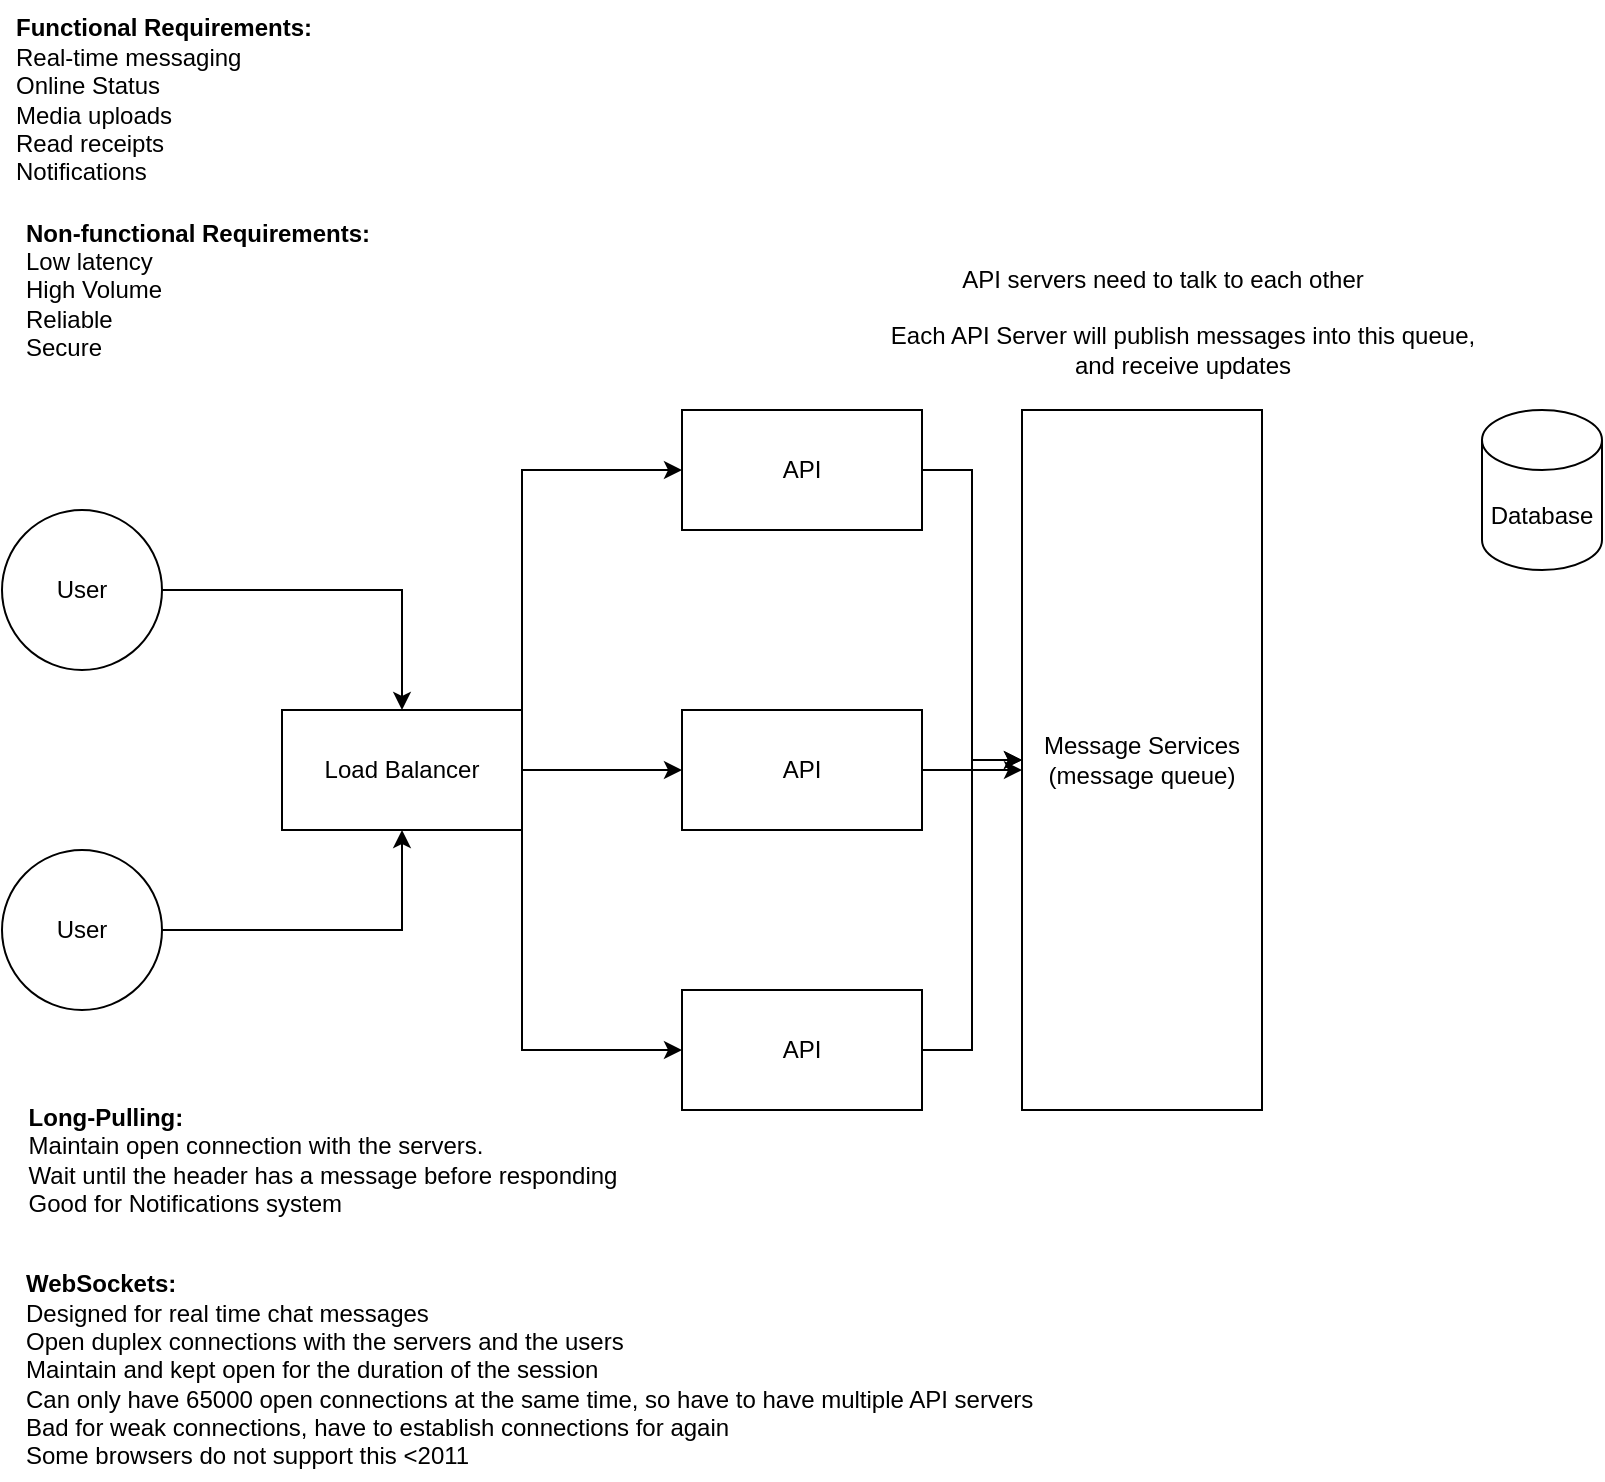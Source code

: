 <mxfile version="20.2.3" type="github">
  <diagram id="Zi-IdDZvf-XGHymGtbge" name="Page-1">
    <mxGraphModel dx="914" dy="1903" grid="1" gridSize="10" guides="1" tooltips="1" connect="1" arrows="1" fold="1" page="1" pageScale="1" pageWidth="850" pageHeight="1100" math="0" shadow="0">
      <root>
        <mxCell id="0" />
        <mxCell id="1" parent="0" />
        <mxCell id="2jC8lsVwugVBiCHZB-My-1" value="Functional Requirements:&lt;br&gt;&lt;span style=&quot;font-weight: normal;&quot;&gt;Real-time messaging&lt;br&gt;Online Status&lt;br&gt;Media uploads&lt;br&gt;Read receipts&lt;br&gt;Notifications&lt;/span&gt;" style="text;html=1;align=left;verticalAlign=middle;resizable=0;points=[];autosize=1;strokeColor=none;fillColor=none;fontStyle=1" parent="1" vertex="1">
          <mxGeometry x="5" y="-15" width="170" height="100" as="geometry" />
        </mxCell>
        <mxCell id="2jC8lsVwugVBiCHZB-My-2" value="&lt;b&gt;Non-functional Requirements:&lt;/b&gt;&lt;br&gt;Low latency&lt;br&gt;High Volume&lt;br&gt;Reliable&amp;nbsp;&lt;br&gt;Secure" style="text;html=1;align=left;verticalAlign=middle;resizable=0;points=[];autosize=1;strokeColor=none;fillColor=none;" parent="1" vertex="1">
          <mxGeometry x="10" y="85" width="200" height="90" as="geometry" />
        </mxCell>
        <mxCell id="vfJ7Y360fpqIS0XEaNpH-4" style="edgeStyle=orthogonalEdgeStyle;rounded=0;orthogonalLoop=1;jettySize=auto;html=1;entryX=0.5;entryY=0;entryDx=0;entryDy=0;" edge="1" parent="1" source="vfJ7Y360fpqIS0XEaNpH-1" target="vfJ7Y360fpqIS0XEaNpH-3">
          <mxGeometry relative="1" as="geometry" />
        </mxCell>
        <mxCell id="vfJ7Y360fpqIS0XEaNpH-1" value="User" style="ellipse;whiteSpace=wrap;html=1;aspect=fixed;" vertex="1" parent="1">
          <mxGeometry y="240" width="80" height="80" as="geometry" />
        </mxCell>
        <mxCell id="vfJ7Y360fpqIS0XEaNpH-5" style="edgeStyle=orthogonalEdgeStyle;rounded=0;orthogonalLoop=1;jettySize=auto;html=1;entryX=0.5;entryY=1;entryDx=0;entryDy=0;" edge="1" parent="1" source="vfJ7Y360fpqIS0XEaNpH-2" target="vfJ7Y360fpqIS0XEaNpH-3">
          <mxGeometry relative="1" as="geometry" />
        </mxCell>
        <mxCell id="vfJ7Y360fpqIS0XEaNpH-2" value="User" style="ellipse;whiteSpace=wrap;html=1;aspect=fixed;" vertex="1" parent="1">
          <mxGeometry y="410" width="80" height="80" as="geometry" />
        </mxCell>
        <mxCell id="vfJ7Y360fpqIS0XEaNpH-11" style="edgeStyle=orthogonalEdgeStyle;rounded=0;orthogonalLoop=1;jettySize=auto;html=1;exitX=1;exitY=0.5;exitDx=0;exitDy=0;entryX=0;entryY=0.5;entryDx=0;entryDy=0;" edge="1" parent="1" source="vfJ7Y360fpqIS0XEaNpH-3" target="vfJ7Y360fpqIS0XEaNpH-9">
          <mxGeometry relative="1" as="geometry" />
        </mxCell>
        <mxCell id="vfJ7Y360fpqIS0XEaNpH-12" style="edgeStyle=orthogonalEdgeStyle;rounded=0;orthogonalLoop=1;jettySize=auto;html=1;exitX=1;exitY=0;exitDx=0;exitDy=0;entryX=0;entryY=0.5;entryDx=0;entryDy=0;" edge="1" parent="1" source="vfJ7Y360fpqIS0XEaNpH-3" target="vfJ7Y360fpqIS0XEaNpH-8">
          <mxGeometry relative="1" as="geometry" />
        </mxCell>
        <mxCell id="vfJ7Y360fpqIS0XEaNpH-13" style="edgeStyle=orthogonalEdgeStyle;rounded=0;orthogonalLoop=1;jettySize=auto;html=1;exitX=1;exitY=1;exitDx=0;exitDy=0;entryX=0;entryY=0.5;entryDx=0;entryDy=0;" edge="1" parent="1" source="vfJ7Y360fpqIS0XEaNpH-3" target="vfJ7Y360fpqIS0XEaNpH-10">
          <mxGeometry relative="1" as="geometry" />
        </mxCell>
        <mxCell id="vfJ7Y360fpqIS0XEaNpH-3" value="Load Balancer" style="whiteSpace=wrap;html=1;" vertex="1" parent="1">
          <mxGeometry x="140" y="340" width="120" height="60" as="geometry" />
        </mxCell>
        <mxCell id="vfJ7Y360fpqIS0XEaNpH-6" value="&lt;div style=&quot;text-align: left;&quot;&gt;&lt;b style=&quot;background-color: initial;&quot;&gt;Long-Pulling:&lt;/b&gt;&lt;/div&gt;&lt;div style=&quot;text-align: left;&quot;&gt;&lt;span style=&quot;background-color: initial;&quot;&gt;Maintain open connection with the servers.&lt;/span&gt;&lt;/div&gt;&lt;div style=&quot;text-align: left;&quot;&gt;&lt;span style=&quot;background-color: initial;&quot;&gt;Wait until the header has a message before responding&lt;/span&gt;&lt;/div&gt;&lt;div style=&quot;text-align: left;&quot;&gt;&lt;span style=&quot;background-color: initial;&quot;&gt;Good for Notifications system&lt;/span&gt;&lt;/div&gt;" style="text;html=1;align=center;verticalAlign=middle;resizable=0;points=[];autosize=1;strokeColor=none;fillColor=none;" vertex="1" parent="1">
          <mxGeometry y="530" width="320" height="70" as="geometry" />
        </mxCell>
        <mxCell id="vfJ7Y360fpqIS0XEaNpH-7" value="&lt;b&gt;WebSockets:&lt;/b&gt;&lt;br&gt;Designed for real time chat messages&lt;br&gt;Open duplex connections with the servers and the users&lt;br&gt;Maintain and kept open for the duration of the session&lt;br&gt;Can only have 65000 open connections at the same time, so have to have multiple API servers&lt;br&gt;Bad for weak connections, have to establish connections for again&amp;nbsp;&lt;br&gt;Some browsers do not support this &amp;lt;2011" style="text;html=1;align=left;verticalAlign=middle;resizable=0;points=[];autosize=1;strokeColor=none;fillColor=none;" vertex="1" parent="1">
          <mxGeometry x="10" y="615" width="530" height="110" as="geometry" />
        </mxCell>
        <mxCell id="vfJ7Y360fpqIS0XEaNpH-16" style="edgeStyle=orthogonalEdgeStyle;rounded=0;orthogonalLoop=1;jettySize=auto;html=1;" edge="1" parent="1" source="vfJ7Y360fpqIS0XEaNpH-8" target="vfJ7Y360fpqIS0XEaNpH-15">
          <mxGeometry relative="1" as="geometry" />
        </mxCell>
        <mxCell id="vfJ7Y360fpqIS0XEaNpH-8" value="API&lt;br&gt;" style="whiteSpace=wrap;html=1;" vertex="1" parent="1">
          <mxGeometry x="340" y="190" width="120" height="60" as="geometry" />
        </mxCell>
        <mxCell id="vfJ7Y360fpqIS0XEaNpH-17" style="edgeStyle=orthogonalEdgeStyle;rounded=0;orthogonalLoop=1;jettySize=auto;html=1;" edge="1" parent="1" source="vfJ7Y360fpqIS0XEaNpH-9">
          <mxGeometry relative="1" as="geometry">
            <mxPoint x="510" y="370" as="targetPoint" />
          </mxGeometry>
        </mxCell>
        <mxCell id="vfJ7Y360fpqIS0XEaNpH-9" value="API&lt;br&gt;" style="whiteSpace=wrap;html=1;" vertex="1" parent="1">
          <mxGeometry x="340" y="340" width="120" height="60" as="geometry" />
        </mxCell>
        <mxCell id="vfJ7Y360fpqIS0XEaNpH-18" style="edgeStyle=orthogonalEdgeStyle;rounded=0;orthogonalLoop=1;jettySize=auto;html=1;" edge="1" parent="1" source="vfJ7Y360fpqIS0XEaNpH-10" target="vfJ7Y360fpqIS0XEaNpH-15">
          <mxGeometry relative="1" as="geometry" />
        </mxCell>
        <mxCell id="vfJ7Y360fpqIS0XEaNpH-10" value="API&lt;br&gt;" style="whiteSpace=wrap;html=1;" vertex="1" parent="1">
          <mxGeometry x="340" y="480" width="120" height="60" as="geometry" />
        </mxCell>
        <mxCell id="vfJ7Y360fpqIS0XEaNpH-14" value="API servers need to talk to each other&lt;br&gt;" style="text;html=1;align=center;verticalAlign=middle;resizable=0;points=[];autosize=1;strokeColor=none;fillColor=none;" vertex="1" parent="1">
          <mxGeometry x="470" y="110" width="220" height="30" as="geometry" />
        </mxCell>
        <mxCell id="vfJ7Y360fpqIS0XEaNpH-15" value="Message Services&lt;br&gt;(message queue)" style="whiteSpace=wrap;html=1;" vertex="1" parent="1">
          <mxGeometry x="510" y="190" width="120" height="350" as="geometry" />
        </mxCell>
        <mxCell id="vfJ7Y360fpqIS0XEaNpH-19" value="Each API Server will publish messages into this queue, &lt;br&gt;and receive updates" style="text;html=1;align=center;verticalAlign=middle;resizable=0;points=[];autosize=1;strokeColor=none;fillColor=none;" vertex="1" parent="1">
          <mxGeometry x="430" y="140" width="320" height="40" as="geometry" />
        </mxCell>
        <mxCell id="vfJ7Y360fpqIS0XEaNpH-21" value="Database" style="shape=cylinder3;whiteSpace=wrap;html=1;boundedLbl=1;backgroundOutline=1;size=15;" vertex="1" parent="1">
          <mxGeometry x="740" y="190" width="60" height="80" as="geometry" />
        </mxCell>
      </root>
    </mxGraphModel>
  </diagram>
</mxfile>
